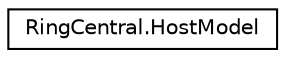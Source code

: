 digraph "Graphical Class Hierarchy"
{
 // LATEX_PDF_SIZE
  edge [fontname="Helvetica",fontsize="10",labelfontname="Helvetica",labelfontsize="10"];
  node [fontname="Helvetica",fontsize="10",shape=record];
  rankdir="LR";
  Node0 [label="RingCentral.HostModel",height=0.2,width=0.4,color="black", fillcolor="white", style="filled",URL="$classRingCentral_1_1HostModel.html",tooltip="The internal IDs of RC-authenticated users."];
}
